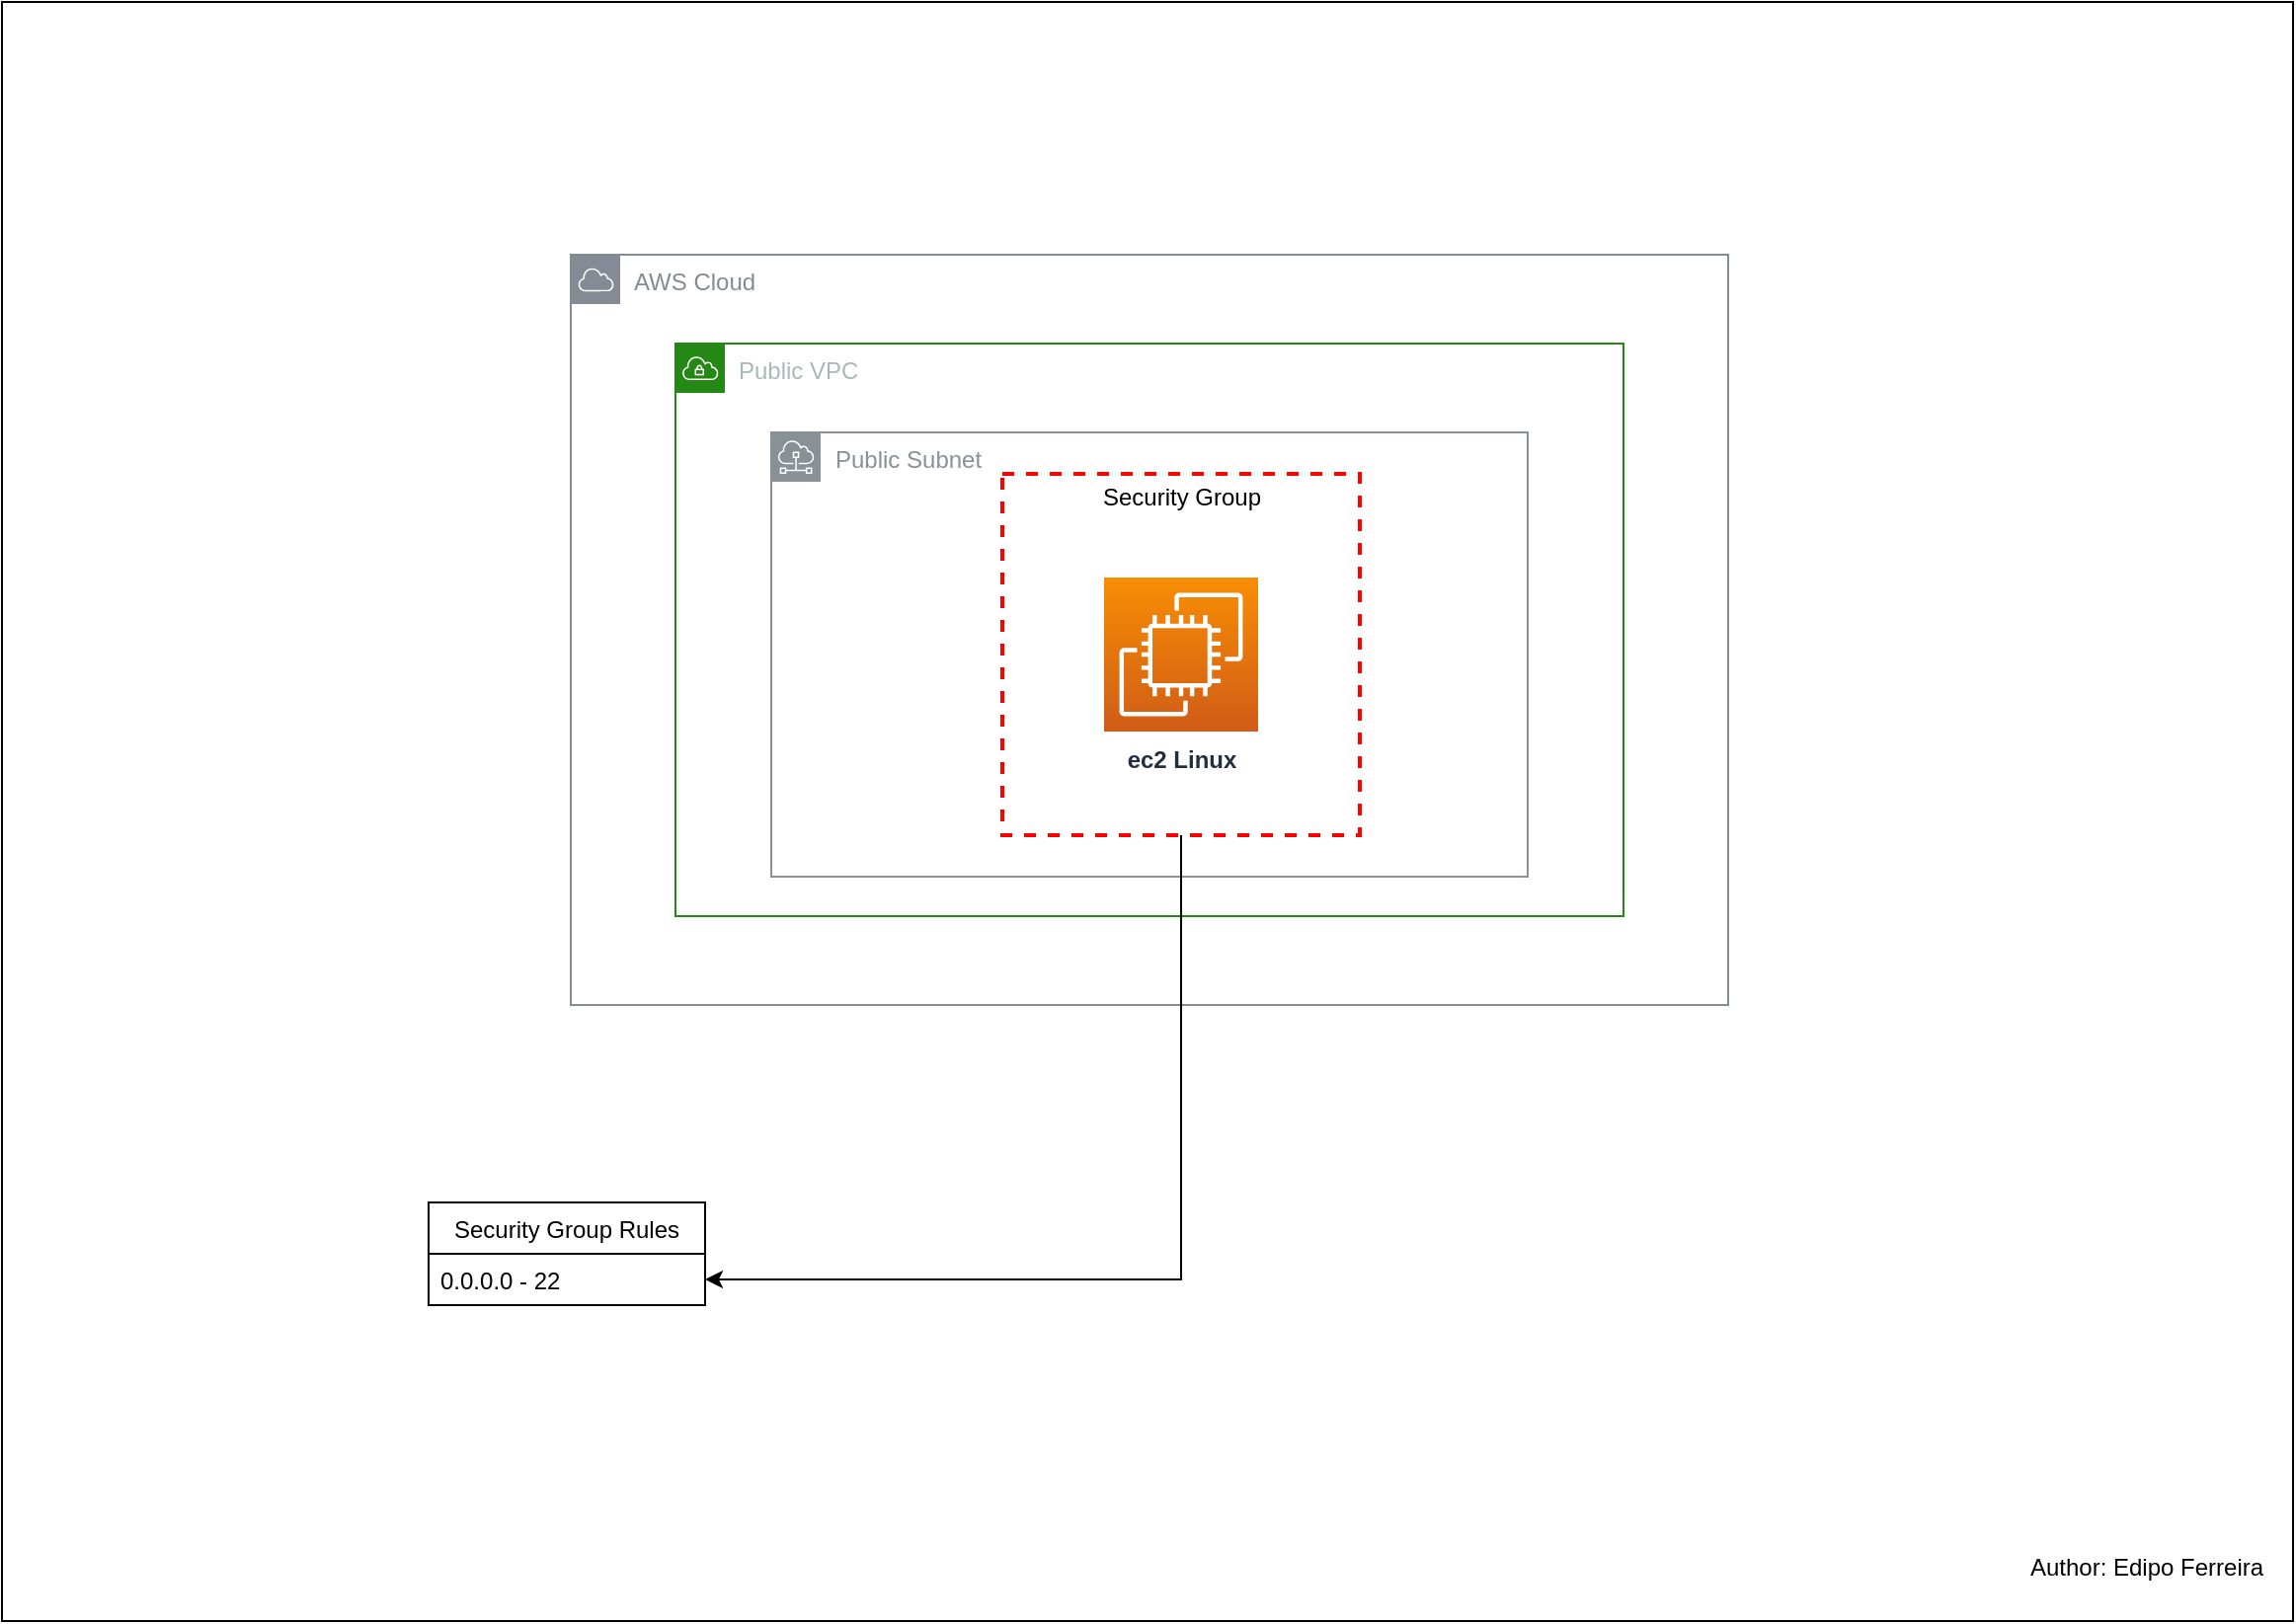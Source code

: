 <mxfile version="20.2.8" type="device" pages="2"><diagram id="8cPjqFbGWxUzVQygRIM_" name="aws diagram"><mxGraphModel dx="2066" dy="1154" grid="1" gridSize="10" guides="1" tooltips="1" connect="1" arrows="1" fold="1" page="1" pageScale="1" pageWidth="1169" pageHeight="827" math="0" shadow="0"><root><mxCell id="0"/><mxCell id="1" parent="0"/><mxCell id="9LR75qfgETL4c9C1UZH5-6" value="" style="rounded=0;whiteSpace=wrap;html=1;" vertex="1" parent="1"><mxGeometry x="4" y="2" width="1160" height="820" as="geometry"/></mxCell><mxCell id="9LR75qfgETL4c9C1UZH5-1" value="AWS Cloud" style="sketch=0;outlineConnect=0;gradientColor=none;html=1;whiteSpace=wrap;fontSize=12;fontStyle=0;shape=mxgraph.aws4.group;grIcon=mxgraph.aws4.group_aws_cloud;strokeColor=#858B94;fillColor=none;verticalAlign=top;align=left;spacingLeft=30;fontColor=#858B94;dashed=0;flipV=0;flipH=0;container=1;expand=0;collapsible=0;" vertex="1" parent="1"><mxGeometry x="292" y="130" width="586" height="380" as="geometry"/></mxCell><mxCell id="9LR75qfgETL4c9C1UZH5-2" value="Public VPC" style="points=[[0,0],[0.25,0],[0.5,0],[0.75,0],[1,0],[1,0.25],[1,0.5],[1,0.75],[1,1],[0.75,1],[0.5,1],[0.25,1],[0,1],[0,0.75],[0,0.5],[0,0.25]];outlineConnect=0;gradientColor=none;html=1;whiteSpace=wrap;fontSize=12;fontStyle=0;container=1;pointerEvents=0;collapsible=0;recursiveResize=0;shape=mxgraph.aws4.group;grIcon=mxgraph.aws4.group_vpc;strokeColor=#248814;fillColor=none;verticalAlign=top;align=left;spacingLeft=30;fontColor=#AAB7B8;dashed=0;" vertex="1" parent="9LR75qfgETL4c9C1UZH5-1"><mxGeometry x="53" y="45" width="480" height="290" as="geometry"/></mxCell><mxCell id="9LR75qfgETL4c9C1UZH5-5" value="Public Subnet" style="sketch=0;outlineConnect=0;gradientColor=none;html=1;whiteSpace=wrap;fontSize=12;fontStyle=0;shape=mxgraph.aws4.group;grIcon=mxgraph.aws4.group_subnet;strokeColor=#879196;fillColor=none;verticalAlign=top;align=left;spacingLeft=30;fontColor=#879196;dashed=0;" vertex="1" parent="9LR75qfgETL4c9C1UZH5-1"><mxGeometry x="101.5" y="90" width="383" height="225" as="geometry"/></mxCell><mxCell id="9LR75qfgETL4c9C1UZH5-7" value="Security Group" style="fontStyle=0;verticalAlign=top;align=center;spacingTop=-2;fillColor=none;rounded=0;whiteSpace=wrap;html=1;strokeColor=#FF0000;strokeWidth=2;dashed=1;container=1;collapsible=0;expand=0;recursiveResize=0;" vertex="1" parent="9LR75qfgETL4c9C1UZH5-1"><mxGeometry x="218.5" y="111" width="181" height="183" as="geometry"/></mxCell><mxCell id="9LR75qfgETL4c9C1UZH5-3" value="ec2 Linux" style="sketch=0;points=[[0,0,0],[0.25,0,0],[0.5,0,0],[0.75,0,0],[1,0,0],[0,1,0],[0.25,1,0],[0.5,1,0],[0.75,1,0],[1,1,0],[0,0.25,0],[0,0.5,0],[0,0.75,0],[1,0.25,0],[1,0.5,0],[1,0.75,0]];outlineConnect=0;fontColor=#232F3E;gradientColor=#F78E04;gradientDirection=north;fillColor=#D05C17;strokeColor=#ffffff;dashed=0;verticalLabelPosition=bottom;verticalAlign=top;align=center;html=1;fontSize=12;fontStyle=1;aspect=fixed;shape=mxgraph.aws4.resourceIcon;resIcon=mxgraph.aws4.ec2;" vertex="1" parent="9LR75qfgETL4c9C1UZH5-1"><mxGeometry x="270" y="163.5" width="78" height="78" as="geometry"/></mxCell><mxCell id="9LR75qfgETL4c9C1UZH5-8" value="Security Group Rules" style="swimlane;fontStyle=0;childLayout=stackLayout;horizontal=1;startSize=26;fillColor=none;horizontalStack=0;resizeParent=1;resizeParentMax=0;resizeLast=0;collapsible=0;marginBottom=0;" vertex="1" parent="1"><mxGeometry x="220" y="610" width="140" height="52" as="geometry"/></mxCell><mxCell id="9LR75qfgETL4c9C1UZH5-9" value="0.0.0.0 - 22" style="text;strokeColor=none;fillColor=none;align=left;verticalAlign=top;spacingLeft=4;spacingRight=4;overflow=hidden;rotatable=0;points=[[0,0.5],[1,0.5]];portConstraint=eastwest;" vertex="1" parent="9LR75qfgETL4c9C1UZH5-8"><mxGeometry y="26" width="140" height="26" as="geometry"/></mxCell><mxCell id="9LR75qfgETL4c9C1UZH5-14" style="edgeStyle=orthogonalEdgeStyle;rounded=0;orthogonalLoop=1;jettySize=auto;html=1;entryX=1;entryY=0.5;entryDx=0;entryDy=0;" edge="1" parent="1" source="9LR75qfgETL4c9C1UZH5-7" target="9LR75qfgETL4c9C1UZH5-9"><mxGeometry relative="1" as="geometry"/></mxCell><mxCell id="9LR75qfgETL4c9C1UZH5-16" value="Author: Edipo Ferreira" style="text;html=1;strokeColor=none;fillColor=none;align=center;verticalAlign=middle;whiteSpace=wrap;rounded=0;" vertex="1" parent="1"><mxGeometry x="1020" y="780" width="140" height="30" as="geometry"/></mxCell></root></mxGraphModel></diagram><diagram id="X5_mwD2-qtJTTS3BhfWa" name="Página-2"><mxGraphModel dx="2066" dy="1154" grid="1" gridSize="10" guides="1" tooltips="1" connect="1" arrows="1" fold="1" page="1" pageScale="1" pageWidth="1169" pageHeight="827" math="0" shadow="0"><root><mxCell id="0"/><mxCell id="1" parent="0"/><mxCell id="6zCqlrc5nllj9bffG6Dn-1" value="ec2" style="rounded=1;whiteSpace=wrap;html=1;" vertex="1" parent="1"><mxGeometry x="250" y="270" width="120" height="60" as="geometry"/></mxCell></root></mxGraphModel></diagram></mxfile>